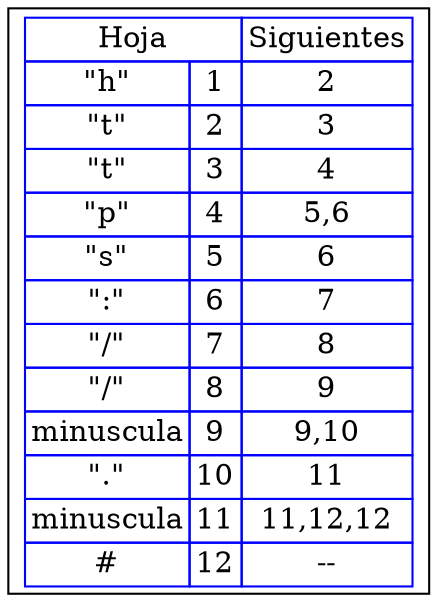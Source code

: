 digraph G{
rankdir=UD
node[shape=box]
concentrate=true
nodo0 [ label =<<table border='0' cellborder='1' color='blue' cellspacing='0'>
<tr><td colspan="2">Hoja</td><td>Siguientes</td></tr>

<tr><td>"h"</td><td>1</td><td>2</td></tr>

<tr><td>"t"</td><td>2</td><td>3</td></tr>

<tr><td>"t"</td><td>3</td><td>4</td></tr>

<tr><td>"p"</td><td>4</td><td>5,6</td></tr>

<tr><td>"s"</td><td>5</td><td>6</td></tr>

<tr><td>":"</td><td>6</td><td>7</td></tr>

<tr><td>"/"</td><td>7</td><td>8</td></tr>

<tr><td>"/"</td><td>8</td><td>9</td></tr>

<tr><td>minuscula</td><td>9</td><td>9,10</td></tr>

<tr><td>"."</td><td>10</td><td>11</td></tr>

<tr><td>minuscula</td><td>11</td><td>11,12,12</td></tr>

<tr><td>#</td><td>12</td><td>--</td></tr>

</table>
>];

}
